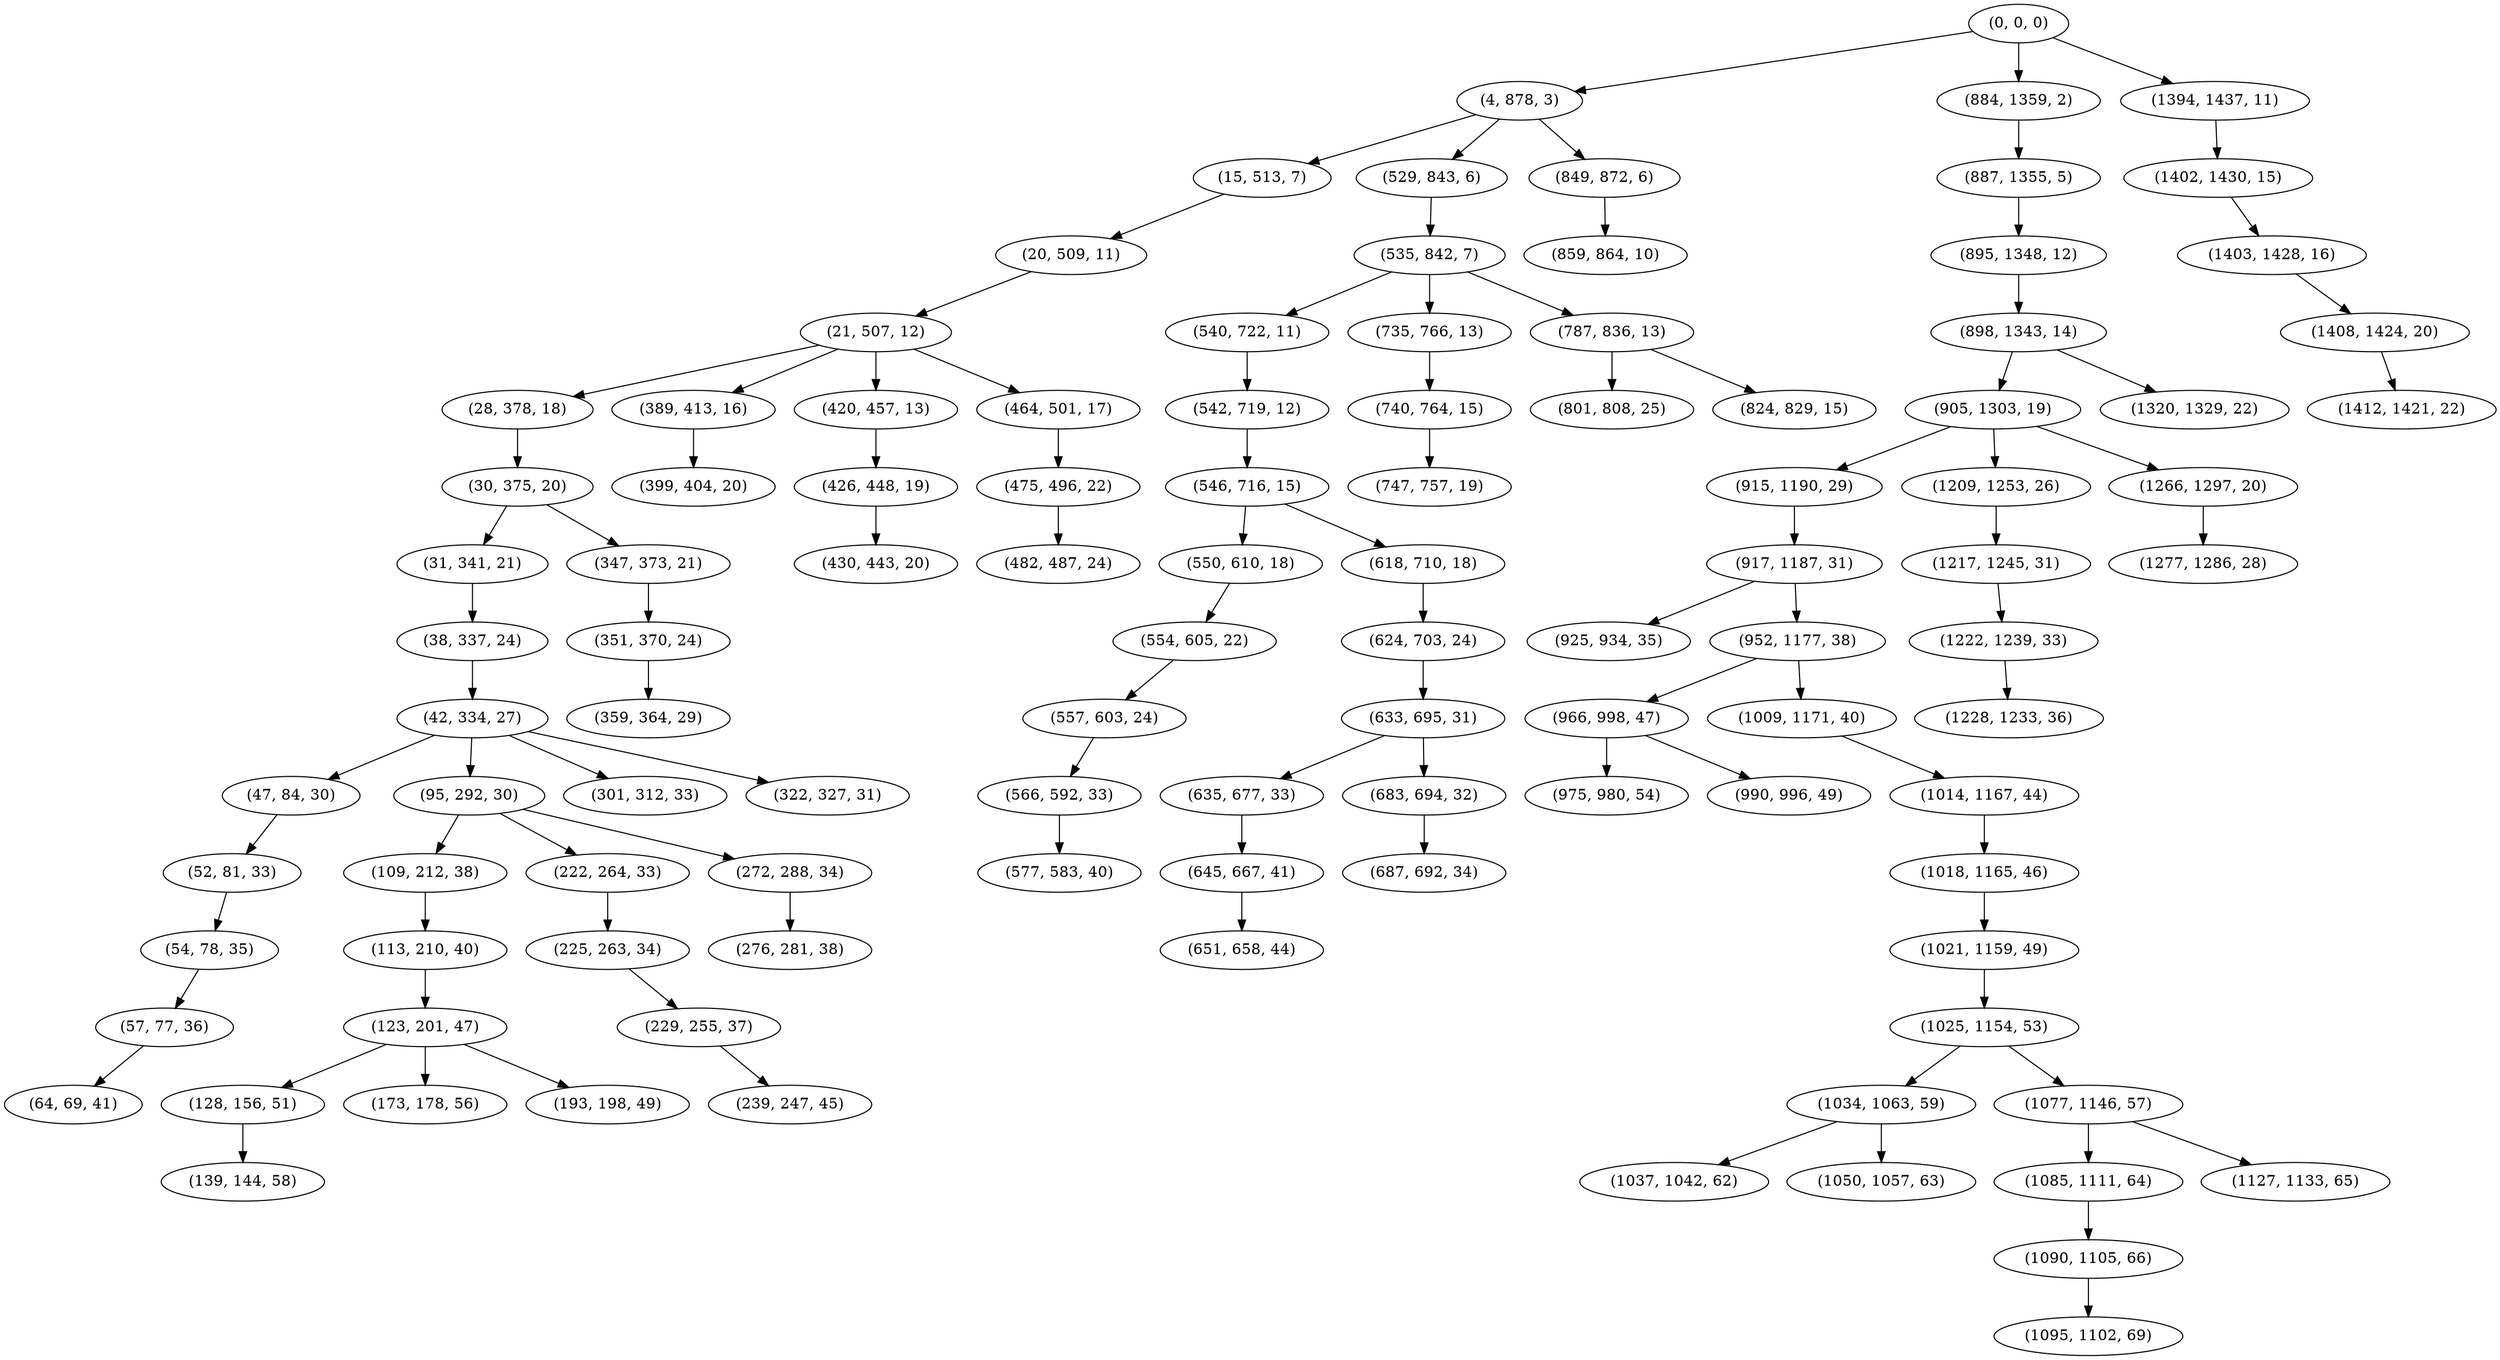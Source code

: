 digraph tree {
    "(0, 0, 0)";
    "(4, 878, 3)";
    "(15, 513, 7)";
    "(20, 509, 11)";
    "(21, 507, 12)";
    "(28, 378, 18)";
    "(30, 375, 20)";
    "(31, 341, 21)";
    "(38, 337, 24)";
    "(42, 334, 27)";
    "(47, 84, 30)";
    "(52, 81, 33)";
    "(54, 78, 35)";
    "(57, 77, 36)";
    "(64, 69, 41)";
    "(95, 292, 30)";
    "(109, 212, 38)";
    "(113, 210, 40)";
    "(123, 201, 47)";
    "(128, 156, 51)";
    "(139, 144, 58)";
    "(173, 178, 56)";
    "(193, 198, 49)";
    "(222, 264, 33)";
    "(225, 263, 34)";
    "(229, 255, 37)";
    "(239, 247, 45)";
    "(272, 288, 34)";
    "(276, 281, 38)";
    "(301, 312, 33)";
    "(322, 327, 31)";
    "(347, 373, 21)";
    "(351, 370, 24)";
    "(359, 364, 29)";
    "(389, 413, 16)";
    "(399, 404, 20)";
    "(420, 457, 13)";
    "(426, 448, 19)";
    "(430, 443, 20)";
    "(464, 501, 17)";
    "(475, 496, 22)";
    "(482, 487, 24)";
    "(529, 843, 6)";
    "(535, 842, 7)";
    "(540, 722, 11)";
    "(542, 719, 12)";
    "(546, 716, 15)";
    "(550, 610, 18)";
    "(554, 605, 22)";
    "(557, 603, 24)";
    "(566, 592, 33)";
    "(577, 583, 40)";
    "(618, 710, 18)";
    "(624, 703, 24)";
    "(633, 695, 31)";
    "(635, 677, 33)";
    "(645, 667, 41)";
    "(651, 658, 44)";
    "(683, 694, 32)";
    "(687, 692, 34)";
    "(735, 766, 13)";
    "(740, 764, 15)";
    "(747, 757, 19)";
    "(787, 836, 13)";
    "(801, 808, 25)";
    "(824, 829, 15)";
    "(849, 872, 6)";
    "(859, 864, 10)";
    "(884, 1359, 2)";
    "(887, 1355, 5)";
    "(895, 1348, 12)";
    "(898, 1343, 14)";
    "(905, 1303, 19)";
    "(915, 1190, 29)";
    "(917, 1187, 31)";
    "(925, 934, 35)";
    "(952, 1177, 38)";
    "(966, 998, 47)";
    "(975, 980, 54)";
    "(990, 996, 49)";
    "(1009, 1171, 40)";
    "(1014, 1167, 44)";
    "(1018, 1165, 46)";
    "(1021, 1159, 49)";
    "(1025, 1154, 53)";
    "(1034, 1063, 59)";
    "(1037, 1042, 62)";
    "(1050, 1057, 63)";
    "(1077, 1146, 57)";
    "(1085, 1111, 64)";
    "(1090, 1105, 66)";
    "(1095, 1102, 69)";
    "(1127, 1133, 65)";
    "(1209, 1253, 26)";
    "(1217, 1245, 31)";
    "(1222, 1239, 33)";
    "(1228, 1233, 36)";
    "(1266, 1297, 20)";
    "(1277, 1286, 28)";
    "(1320, 1329, 22)";
    "(1394, 1437, 11)";
    "(1402, 1430, 15)";
    "(1403, 1428, 16)";
    "(1408, 1424, 20)";
    "(1412, 1421, 22)";
    "(0, 0, 0)" -> "(4, 878, 3)";
    "(0, 0, 0)" -> "(884, 1359, 2)";
    "(0, 0, 0)" -> "(1394, 1437, 11)";
    "(4, 878, 3)" -> "(15, 513, 7)";
    "(4, 878, 3)" -> "(529, 843, 6)";
    "(4, 878, 3)" -> "(849, 872, 6)";
    "(15, 513, 7)" -> "(20, 509, 11)";
    "(20, 509, 11)" -> "(21, 507, 12)";
    "(21, 507, 12)" -> "(28, 378, 18)";
    "(21, 507, 12)" -> "(389, 413, 16)";
    "(21, 507, 12)" -> "(420, 457, 13)";
    "(21, 507, 12)" -> "(464, 501, 17)";
    "(28, 378, 18)" -> "(30, 375, 20)";
    "(30, 375, 20)" -> "(31, 341, 21)";
    "(30, 375, 20)" -> "(347, 373, 21)";
    "(31, 341, 21)" -> "(38, 337, 24)";
    "(38, 337, 24)" -> "(42, 334, 27)";
    "(42, 334, 27)" -> "(47, 84, 30)";
    "(42, 334, 27)" -> "(95, 292, 30)";
    "(42, 334, 27)" -> "(301, 312, 33)";
    "(42, 334, 27)" -> "(322, 327, 31)";
    "(47, 84, 30)" -> "(52, 81, 33)";
    "(52, 81, 33)" -> "(54, 78, 35)";
    "(54, 78, 35)" -> "(57, 77, 36)";
    "(57, 77, 36)" -> "(64, 69, 41)";
    "(95, 292, 30)" -> "(109, 212, 38)";
    "(95, 292, 30)" -> "(222, 264, 33)";
    "(95, 292, 30)" -> "(272, 288, 34)";
    "(109, 212, 38)" -> "(113, 210, 40)";
    "(113, 210, 40)" -> "(123, 201, 47)";
    "(123, 201, 47)" -> "(128, 156, 51)";
    "(123, 201, 47)" -> "(173, 178, 56)";
    "(123, 201, 47)" -> "(193, 198, 49)";
    "(128, 156, 51)" -> "(139, 144, 58)";
    "(222, 264, 33)" -> "(225, 263, 34)";
    "(225, 263, 34)" -> "(229, 255, 37)";
    "(229, 255, 37)" -> "(239, 247, 45)";
    "(272, 288, 34)" -> "(276, 281, 38)";
    "(347, 373, 21)" -> "(351, 370, 24)";
    "(351, 370, 24)" -> "(359, 364, 29)";
    "(389, 413, 16)" -> "(399, 404, 20)";
    "(420, 457, 13)" -> "(426, 448, 19)";
    "(426, 448, 19)" -> "(430, 443, 20)";
    "(464, 501, 17)" -> "(475, 496, 22)";
    "(475, 496, 22)" -> "(482, 487, 24)";
    "(529, 843, 6)" -> "(535, 842, 7)";
    "(535, 842, 7)" -> "(540, 722, 11)";
    "(535, 842, 7)" -> "(735, 766, 13)";
    "(535, 842, 7)" -> "(787, 836, 13)";
    "(540, 722, 11)" -> "(542, 719, 12)";
    "(542, 719, 12)" -> "(546, 716, 15)";
    "(546, 716, 15)" -> "(550, 610, 18)";
    "(546, 716, 15)" -> "(618, 710, 18)";
    "(550, 610, 18)" -> "(554, 605, 22)";
    "(554, 605, 22)" -> "(557, 603, 24)";
    "(557, 603, 24)" -> "(566, 592, 33)";
    "(566, 592, 33)" -> "(577, 583, 40)";
    "(618, 710, 18)" -> "(624, 703, 24)";
    "(624, 703, 24)" -> "(633, 695, 31)";
    "(633, 695, 31)" -> "(635, 677, 33)";
    "(633, 695, 31)" -> "(683, 694, 32)";
    "(635, 677, 33)" -> "(645, 667, 41)";
    "(645, 667, 41)" -> "(651, 658, 44)";
    "(683, 694, 32)" -> "(687, 692, 34)";
    "(735, 766, 13)" -> "(740, 764, 15)";
    "(740, 764, 15)" -> "(747, 757, 19)";
    "(787, 836, 13)" -> "(801, 808, 25)";
    "(787, 836, 13)" -> "(824, 829, 15)";
    "(849, 872, 6)" -> "(859, 864, 10)";
    "(884, 1359, 2)" -> "(887, 1355, 5)";
    "(887, 1355, 5)" -> "(895, 1348, 12)";
    "(895, 1348, 12)" -> "(898, 1343, 14)";
    "(898, 1343, 14)" -> "(905, 1303, 19)";
    "(898, 1343, 14)" -> "(1320, 1329, 22)";
    "(905, 1303, 19)" -> "(915, 1190, 29)";
    "(905, 1303, 19)" -> "(1209, 1253, 26)";
    "(905, 1303, 19)" -> "(1266, 1297, 20)";
    "(915, 1190, 29)" -> "(917, 1187, 31)";
    "(917, 1187, 31)" -> "(925, 934, 35)";
    "(917, 1187, 31)" -> "(952, 1177, 38)";
    "(952, 1177, 38)" -> "(966, 998, 47)";
    "(952, 1177, 38)" -> "(1009, 1171, 40)";
    "(966, 998, 47)" -> "(975, 980, 54)";
    "(966, 998, 47)" -> "(990, 996, 49)";
    "(1009, 1171, 40)" -> "(1014, 1167, 44)";
    "(1014, 1167, 44)" -> "(1018, 1165, 46)";
    "(1018, 1165, 46)" -> "(1021, 1159, 49)";
    "(1021, 1159, 49)" -> "(1025, 1154, 53)";
    "(1025, 1154, 53)" -> "(1034, 1063, 59)";
    "(1025, 1154, 53)" -> "(1077, 1146, 57)";
    "(1034, 1063, 59)" -> "(1037, 1042, 62)";
    "(1034, 1063, 59)" -> "(1050, 1057, 63)";
    "(1077, 1146, 57)" -> "(1085, 1111, 64)";
    "(1077, 1146, 57)" -> "(1127, 1133, 65)";
    "(1085, 1111, 64)" -> "(1090, 1105, 66)";
    "(1090, 1105, 66)" -> "(1095, 1102, 69)";
    "(1209, 1253, 26)" -> "(1217, 1245, 31)";
    "(1217, 1245, 31)" -> "(1222, 1239, 33)";
    "(1222, 1239, 33)" -> "(1228, 1233, 36)";
    "(1266, 1297, 20)" -> "(1277, 1286, 28)";
    "(1394, 1437, 11)" -> "(1402, 1430, 15)";
    "(1402, 1430, 15)" -> "(1403, 1428, 16)";
    "(1403, 1428, 16)" -> "(1408, 1424, 20)";
    "(1408, 1424, 20)" -> "(1412, 1421, 22)";
}
